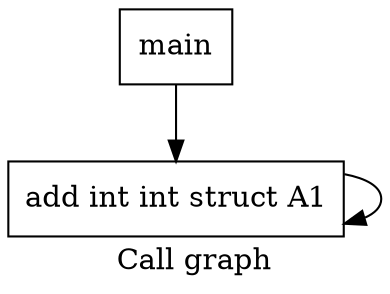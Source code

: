 digraph "Call graph" {
    label="Call graph"

    Node0x5628ea5e06a0 [shape=record,label="{main  }"];
    Node0x5628ea5e06a0 -> Node0x5628ea610520
    Node0x5628ea610520 [shape=record,label="{add  int  int  struct A1  }"];
    Node0x5628ea610520 -> Node0x5628ea610520
}

